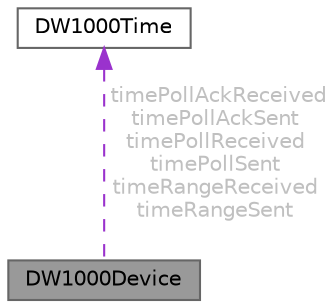 digraph "DW1000Device"
{
 // LATEX_PDF_SIZE
  bgcolor="transparent";
  edge [fontname=Helvetica,fontsize=10,labelfontname=Helvetica,labelfontsize=10];
  node [fontname=Helvetica,fontsize=10,shape=box,height=0.2,width=0.4];
  Node1 [id="Node000001",label="DW1000Device",height=0.2,width=0.4,color="gray40", fillcolor="grey60", style="filled", fontcolor="black",tooltip=" "];
  Node2 -> Node1 [id="edge1_Node000001_Node000002",dir="back",color="darkorchid3",style="dashed",tooltip=" ",label=" timePollAckReceived\ntimePollAckSent\ntimePollReceived\ntimePollSent\ntimeRangeReceived\ntimeRangeSent",fontcolor="grey" ];
  Node2 [id="Node000002",label="DW1000Time",height=0.2,width=0.4,color="gray40", fillcolor="white", style="filled",URL="$class_d_w1000_time.html",tooltip=" "];
}
